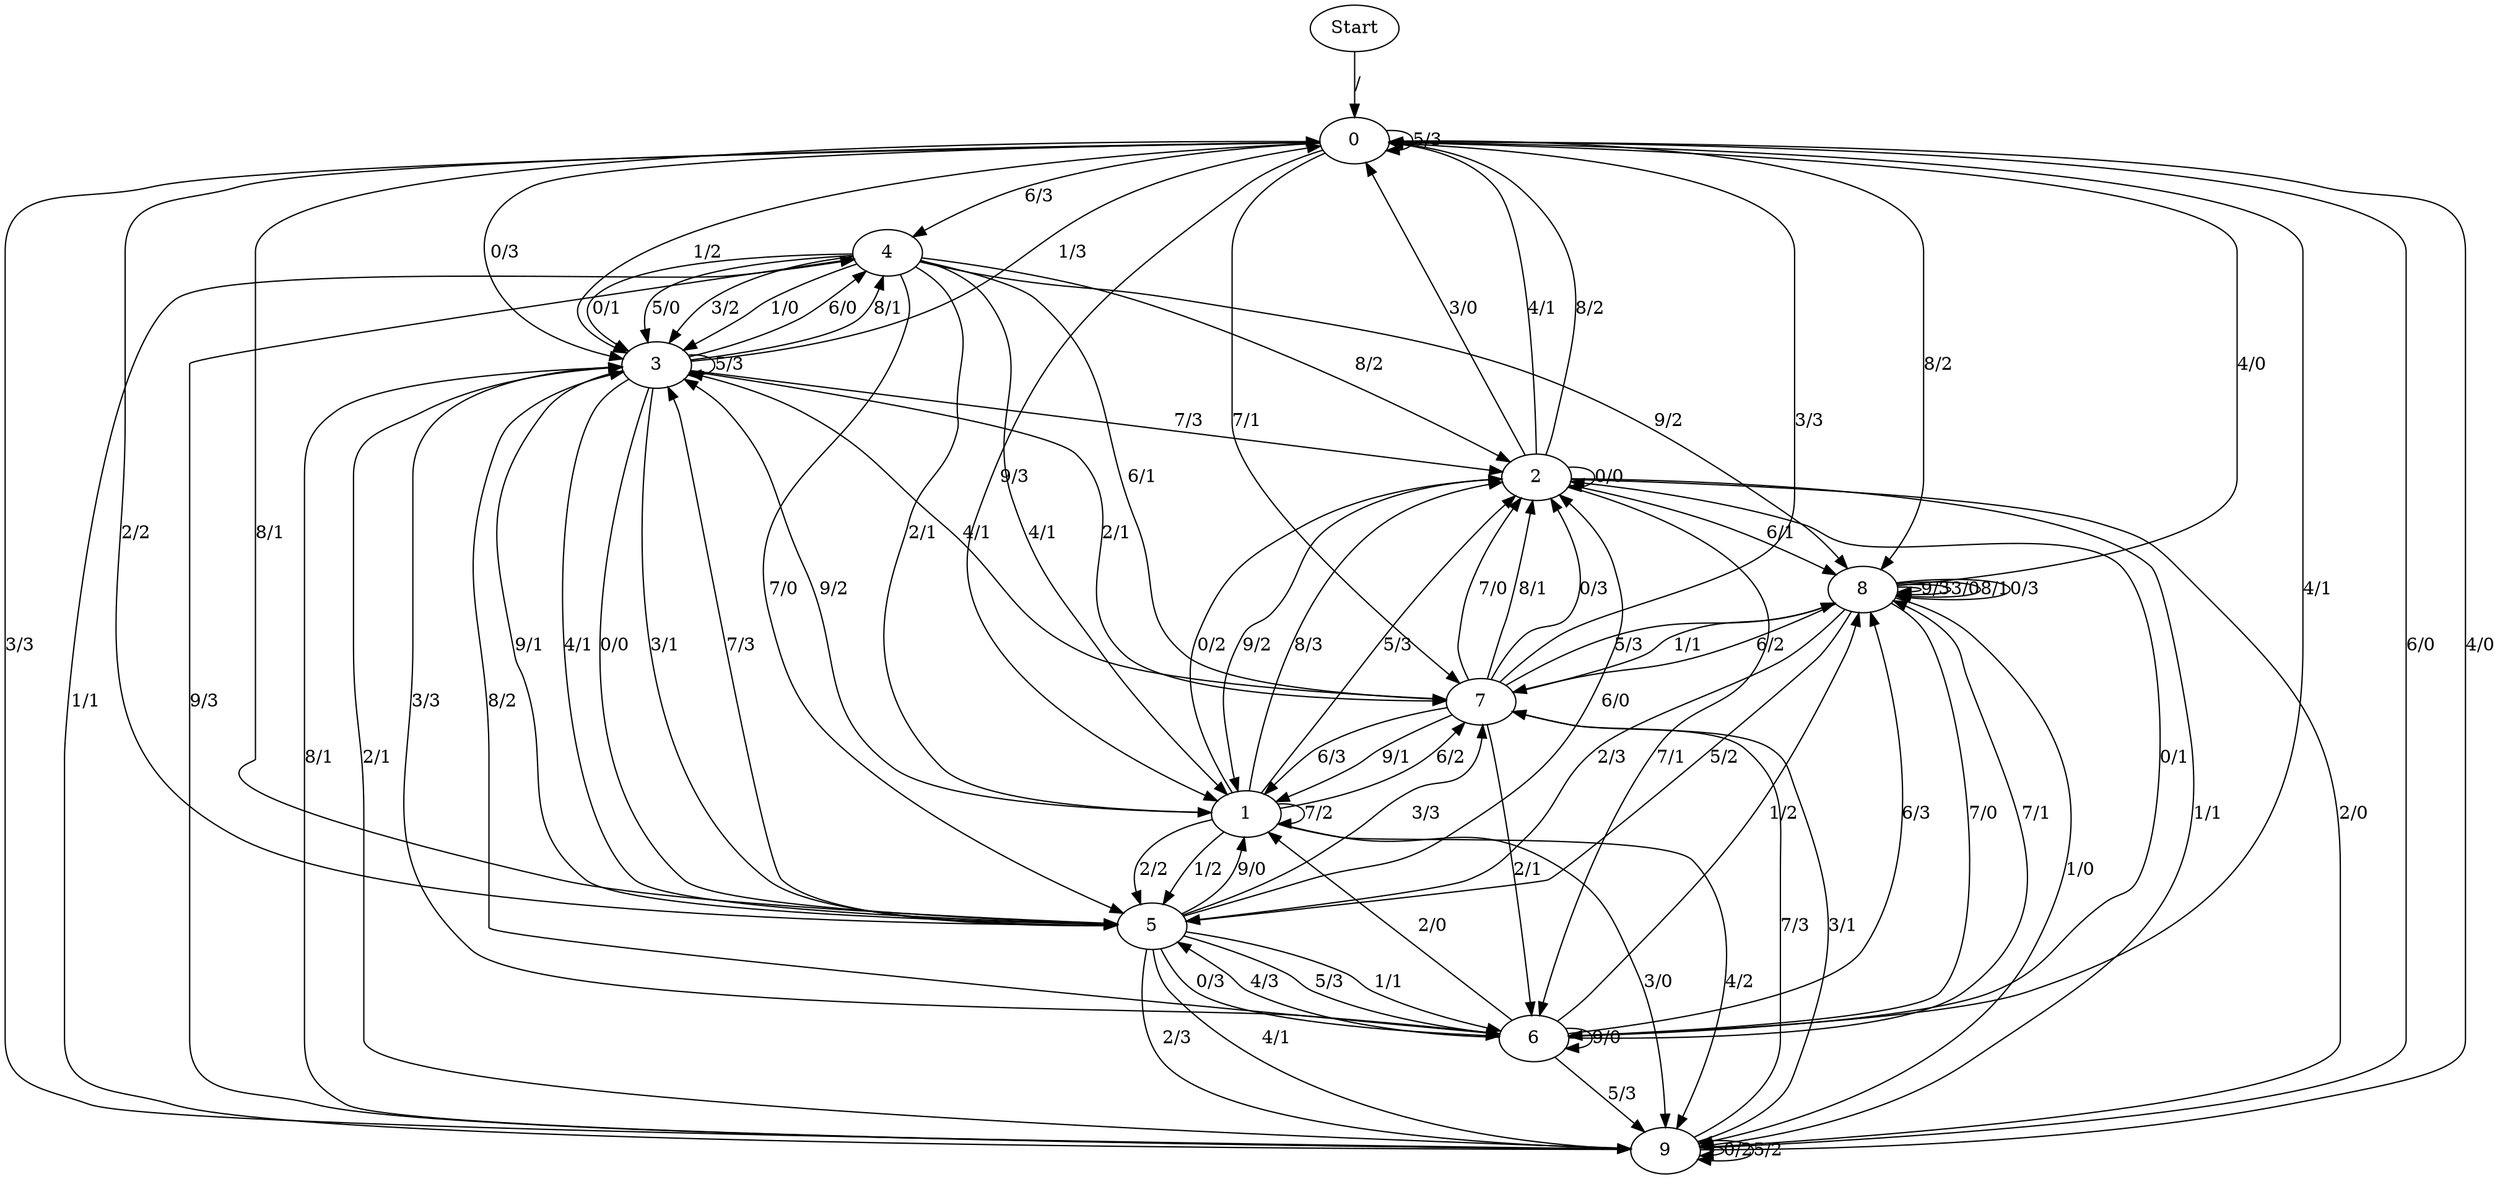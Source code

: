 digraph {
	Start -> 0 [label="/"]
	0 -> 4 [label="6/3"]
	0 -> 3 [label="0/3"]
	0 -> 6 [label="4/1"]
	0 -> 0 [label="5/3"]
	0 -> 1 [label="9/3"]
	0 -> 5 [label="2/2"]
	0 -> 9 [label="3/3"]
	0 -> 3 [label="1/2"]
	0 -> 7 [label="7/1"]
	0 -> 8 [label="8/2"]
	2 -> 2 [label="0/0"]
	2 -> 9 [label="1/1"]
	2 -> 8 [label="6/1"]
	2 -> 6 [label="7/1"]
	2 -> 9 [label="2/0"]
	2 -> 0 [label="4/1"]
	2 -> 0 [label="8/2"]
	2 -> 1 [label="9/2"]
	2 -> 0 [label="3/0"]
	9 -> 4 [label="1/1"]
	9 -> 3 [label="8/1"]
	9 -> 7 [label="7/3"]
	9 -> 9 [label="0/2"]
	9 -> 0 [label="6/0"]
	9 -> 3 [label="2/1"]
	9 -> 7 [label="3/1"]
	9 -> 9 [label="5/2"]
	9 -> 4 [label="9/3"]
	9 -> 0 [label="4/0"]
	4 -> 3 [label="0/1"]
	4 -> 5 [label="7/0"]
	4 -> 1 [label="4/1"]
	4 -> 1 [label="2/1"]
	4 -> 3 [label="5/0"]
	4 -> 8 [label="9/2"]
	4 -> 3 [label="3/2"]
	4 -> 3 [label="1/0"]
	4 -> 7 [label="6/1"]
	4 -> 2 [label="8/2"]
	7 -> 2 [label="0/3"]
	7 -> 2 [label="7/0"]
	7 -> 1 [label="9/1"]
	7 -> 8 [label="5/3"]
	7 -> 2 [label="8/1"]
	7 -> 6 [label="2/1"]
	7 -> 3 [label="4/1"]
	7 -> 1 [label="6/3"]
	7 -> 8 [label="1/1"]
	7 -> 0 [label="3/3"]
	8 -> 0 [label="4/0"]
	8 -> 8 [label="9/3"]
	8 -> 5 [label="2/3"]
	8 -> 8 [label="3/0"]
	8 -> 7 [label="6/2"]
	8 -> 6 [label="7/0"]
	8 -> 5 [label="5/2"]
	8 -> 8 [label="8/1"]
	8 -> 8 [label="0/3"]
	8 -> 9 [label="1/0"]
	5 -> 9 [label="4/1"]
	5 -> 2 [label="6/0"]
	5 -> 0 [label="8/1"]
	5 -> 6 [label="0/3"]
	5 -> 6 [label="5/3"]
	5 -> 3 [label="7/3"]
	5 -> 9 [label="2/3"]
	5 -> 1 [label="9/0"]
	5 -> 7 [label="3/3"]
	5 -> 6 [label="1/1"]
	1 -> 9 [label="4/2"]
	1 -> 5 [label="2/2"]
	1 -> 2 [label="8/3"]
	1 -> 2 [label="5/3"]
	1 -> 1 [label="7/2"]
	1 -> 9 [label="3/0"]
	1 -> 2 [label="0/2"]
	1 -> 5 [label="1/2"]
	1 -> 7 [label="6/2"]
	1 -> 3 [label="9/2"]
	3 -> 0 [label="1/3"]
	3 -> 3 [label="5/3"]
	3 -> 7 [label="2/1"]
	3 -> 5 [label="9/1"]
	3 -> 2 [label="7/3"]
	3 -> 5 [label="4/1"]
	3 -> 5 [label="0/0"]
	3 -> 4 [label="6/0"]
	3 -> 5 [label="3/1"]
	3 -> 4 [label="8/1"]
	6 -> 3 [label="8/2"]
	6 -> 9 [label="5/3"]
	6 -> 8 [label="7/1"]
	6 -> 3 [label="3/3"]
	6 -> 5 [label="4/3"]
	6 -> 6 [label="9/0"]
	6 -> 8 [label="1/2"]
	6 -> 1 [label="2/0"]
	6 -> 2 [label="0/1"]
	6 -> 8 [label="6/3"]
}